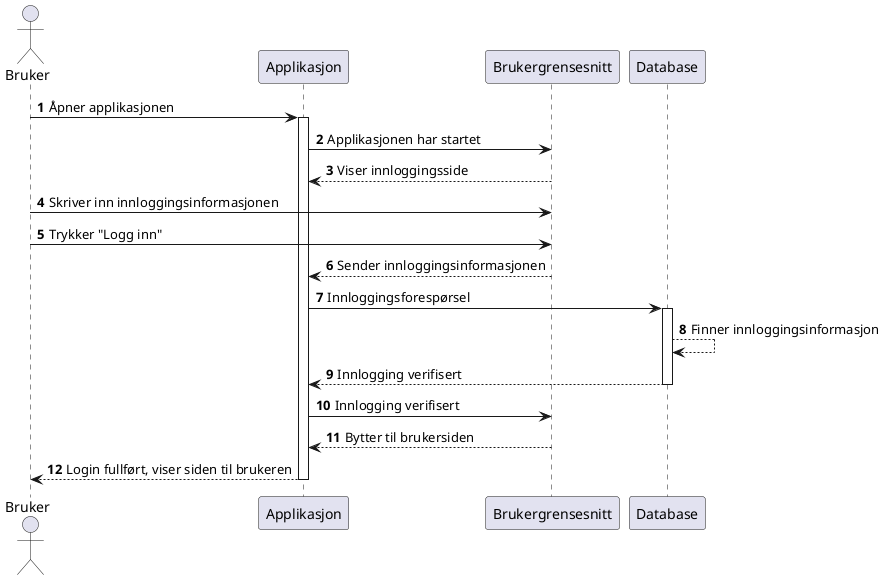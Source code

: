 @startuml
'https://plantuml.com/sequence-diagram

autonumber
actor Bruker
Bruker -> Applikasjon ++: Åpner applikasjonen

Applikasjon -> Brukergrensesnitt: Applikasjonen har startet

Applikasjon <-- Brukergrensesnitt: Viser innloggingsside

Bruker -> Brukergrensesnitt: Skriver inn innloggingsinformasjonen

Bruker -> Brukergrensesnitt: Trykker "Logg inn"

Applikasjon <-- Brukergrensesnitt: Sender innloggingsinformasjonen

Applikasjon -> Database ++: Innloggingsforespørsel

Database --> Database: Finner innloggingsinformasjon

Applikasjon <-- Database --: Innlogging verifisert

Applikasjon -> Brukergrensesnitt : Innlogging verifisert

Applikasjon <-- Brukergrensesnitt: Bytter til brukersiden

Bruker <-- Applikasjon --: Login fullført, viser siden til brukeren


@enduml